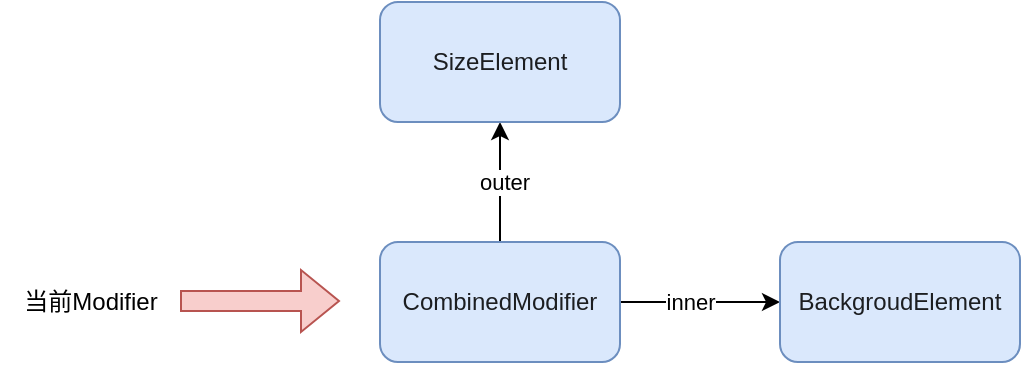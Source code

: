 <mxfile version="24.6.4" type="github">
  <diagram name="Page-1" id="KyM4VuKLl8OZuCV9hQgn">
    <mxGraphModel dx="1434" dy="761" grid="1" gridSize="10" guides="1" tooltips="1" connect="1" arrows="1" fold="1" page="1" pageScale="1" pageWidth="850" pageHeight="1100" math="0" shadow="0">
      <root>
        <mxCell id="0" />
        <mxCell id="1" parent="0" />
        <mxCell id="iRAi5FLCxRxBBsUDoP1y-6" value="" style="edgeStyle=orthogonalEdgeStyle;rounded=0;orthogonalLoop=1;jettySize=auto;html=1;" edge="1" parent="1" source="iRAi5FLCxRxBBsUDoP1y-1" target="iRAi5FLCxRxBBsUDoP1y-4">
          <mxGeometry relative="1" as="geometry" />
        </mxCell>
        <mxCell id="iRAi5FLCxRxBBsUDoP1y-9" value="inner" style="edgeLabel;html=1;align=center;verticalAlign=middle;resizable=0;points=[];" vertex="1" connectable="0" parent="iRAi5FLCxRxBBsUDoP1y-6">
          <mxGeometry x="-0.125" relative="1" as="geometry">
            <mxPoint as="offset" />
          </mxGeometry>
        </mxCell>
        <mxCell id="iRAi5FLCxRxBBsUDoP1y-7" value="" style="edgeStyle=orthogonalEdgeStyle;rounded=0;orthogonalLoop=1;jettySize=auto;html=1;" edge="1" parent="1" source="iRAi5FLCxRxBBsUDoP1y-1" target="iRAi5FLCxRxBBsUDoP1y-5">
          <mxGeometry relative="1" as="geometry" />
        </mxCell>
        <mxCell id="iRAi5FLCxRxBBsUDoP1y-8" value="outer" style="edgeLabel;html=1;align=center;verticalAlign=middle;resizable=0;points=[];" vertex="1" connectable="0" parent="iRAi5FLCxRxBBsUDoP1y-7">
          <mxGeometry y="-2" relative="1" as="geometry">
            <mxPoint as="offset" />
          </mxGeometry>
        </mxCell>
        <mxCell id="iRAi5FLCxRxBBsUDoP1y-1" value="&lt;div class=&quot;lake-content&quot;&gt;&lt;font color=&quot;#1c1e21&quot;&gt;CombinedModifier&lt;/font&gt;&lt;/div&gt;" style="rounded=1;whiteSpace=wrap;html=1;fillColor=#dae8fc;strokeColor=#6c8ebf;" vertex="1" parent="1">
          <mxGeometry x="320" y="220" width="120" height="60" as="geometry" />
        </mxCell>
        <mxCell id="iRAi5FLCxRxBBsUDoP1y-2" value="" style="shape=flexArrow;endArrow=classic;html=1;rounded=0;fillColor=#f8cecc;strokeColor=#b85450;" edge="1" parent="1">
          <mxGeometry width="50" height="50" relative="1" as="geometry">
            <mxPoint x="220" y="249.5" as="sourcePoint" />
            <mxPoint x="300" y="249.5" as="targetPoint" />
          </mxGeometry>
        </mxCell>
        <mxCell id="iRAi5FLCxRxBBsUDoP1y-3" value="当前Modifier" style="text;html=1;align=center;verticalAlign=middle;resizable=0;points=[];autosize=1;strokeColor=none;fillColor=none;" vertex="1" parent="1">
          <mxGeometry x="130" y="235" width="90" height="30" as="geometry" />
        </mxCell>
        <mxCell id="iRAi5FLCxRxBBsUDoP1y-4" value="&lt;div class=&quot;lake-content&quot;&gt;&lt;span style=&quot;color: rgb(28, 30, 33)&quot; class=&quot;ne-text&quot;&gt;BackgroudElement&lt;/span&gt;&lt;/div&gt;" style="rounded=1;whiteSpace=wrap;html=1;fillColor=#dae8fc;strokeColor=#6c8ebf;" vertex="1" parent="1">
          <mxGeometry x="520" y="220" width="120" height="60" as="geometry" />
        </mxCell>
        <mxCell id="iRAi5FLCxRxBBsUDoP1y-5" value="&lt;div class=&quot;lake-content&quot;&gt;&lt;span style=&quot;color: rgb(28, 30, 33)&quot; class=&quot;ne-text&quot;&gt;SizeElement&lt;/span&gt;&lt;/div&gt;" style="rounded=1;whiteSpace=wrap;html=1;fillColor=#dae8fc;strokeColor=#6c8ebf;" vertex="1" parent="1">
          <mxGeometry x="320" y="100" width="120" height="60" as="geometry" />
        </mxCell>
      </root>
    </mxGraphModel>
  </diagram>
</mxfile>
